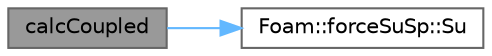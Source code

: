 digraph "calcCoupled"
{
 // LATEX_PDF_SIZE
  bgcolor="transparent";
  edge [fontname=Helvetica,fontsize=10,labelfontname=Helvetica,labelfontsize=10];
  node [fontname=Helvetica,fontsize=10,shape=box,height=0.2,width=0.4];
  rankdir="LR";
  Node1 [id="Node000001",label="calcCoupled",height=0.2,width=0.4,color="gray40", fillcolor="grey60", style="filled", fontcolor="black",tooltip=" "];
  Node1 -> Node2 [id="edge1_Node000001_Node000002",color="steelblue1",style="solid",tooltip=" "];
  Node2 [id="Node000002",label="Foam::forceSuSp::Su",height=0.2,width=0.4,color="grey40", fillcolor="white", style="filled",URL="$classFoam_1_1forceSuSp.html#a30512abf4487873ce75c4e1f117ce34e",tooltip=" "];
}

